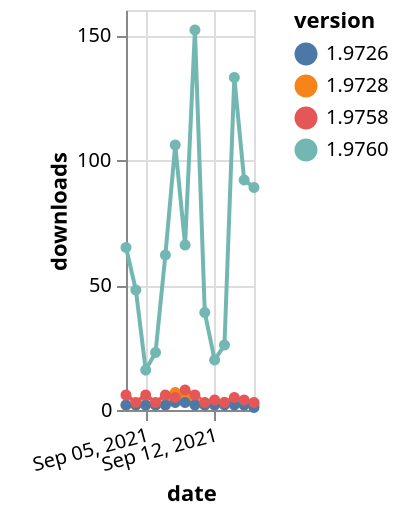 {"$schema": "https://vega.github.io/schema/vega-lite/v5.json", "description": "A simple bar chart with embedded data.", "data": {"values": [{"date": "2021-09-03", "total": 58591, "delta": 65, "version": "1.9760"}, {"date": "2021-09-04", "total": 58639, "delta": 48, "version": "1.9760"}, {"date": "2021-09-05", "total": 58655, "delta": 16, "version": "1.9760"}, {"date": "2021-09-06", "total": 58678, "delta": 23, "version": "1.9760"}, {"date": "2021-09-07", "total": 58740, "delta": 62, "version": "1.9760"}, {"date": "2021-09-08", "total": 58846, "delta": 106, "version": "1.9760"}, {"date": "2021-09-09", "total": 58912, "delta": 66, "version": "1.9760"}, {"date": "2021-09-10", "total": 59064, "delta": 152, "version": "1.9760"}, {"date": "2021-09-11", "total": 59103, "delta": 39, "version": "1.9760"}, {"date": "2021-09-12", "total": 59123, "delta": 20, "version": "1.9760"}, {"date": "2021-09-13", "total": 59149, "delta": 26, "version": "1.9760"}, {"date": "2021-09-14", "total": 59282, "delta": 133, "version": "1.9760"}, {"date": "2021-09-15", "total": 59374, "delta": 92, "version": "1.9760"}, {"date": "2021-09-16", "total": 59463, "delta": 89, "version": "1.9760"}, {"date": "2021-09-03", "total": 14594, "delta": 2, "version": "1.9728"}, {"date": "2021-09-04", "total": 14596, "delta": 2, "version": "1.9728"}, {"date": "2021-09-05", "total": 14598, "delta": 2, "version": "1.9728"}, {"date": "2021-09-06", "total": 14600, "delta": 2, "version": "1.9728"}, {"date": "2021-09-07", "total": 14602, "delta": 2, "version": "1.9728"}, {"date": "2021-09-08", "total": 14609, "delta": 7, "version": "1.9728"}, {"date": "2021-09-09", "total": 14614, "delta": 5, "version": "1.9728"}, {"date": "2021-09-10", "total": 14618, "delta": 4, "version": "1.9728"}, {"date": "2021-09-11", "total": 14620, "delta": 2, "version": "1.9728"}, {"date": "2021-09-12", "total": 14622, "delta": 2, "version": "1.9728"}, {"date": "2021-09-13", "total": 14625, "delta": 3, "version": "1.9728"}, {"date": "2021-09-14", "total": 14628, "delta": 3, "version": "1.9728"}, {"date": "2021-09-15", "total": 14630, "delta": 2, "version": "1.9728"}, {"date": "2021-09-16", "total": 14632, "delta": 2, "version": "1.9728"}, {"date": "2021-09-03", "total": 2517, "delta": 2, "version": "1.9726"}, {"date": "2021-09-04", "total": 2519, "delta": 2, "version": "1.9726"}, {"date": "2021-09-05", "total": 2521, "delta": 2, "version": "1.9726"}, {"date": "2021-09-06", "total": 2523, "delta": 2, "version": "1.9726"}, {"date": "2021-09-07", "total": 2525, "delta": 2, "version": "1.9726"}, {"date": "2021-09-08", "total": 2528, "delta": 3, "version": "1.9726"}, {"date": "2021-09-09", "total": 2531, "delta": 3, "version": "1.9726"}, {"date": "2021-09-10", "total": 2533, "delta": 2, "version": "1.9726"}, {"date": "2021-09-11", "total": 2535, "delta": 2, "version": "1.9726"}, {"date": "2021-09-12", "total": 2537, "delta": 2, "version": "1.9726"}, {"date": "2021-09-13", "total": 2539, "delta": 2, "version": "1.9726"}, {"date": "2021-09-14", "total": 2541, "delta": 2, "version": "1.9726"}, {"date": "2021-09-15", "total": 2543, "delta": 2, "version": "1.9726"}, {"date": "2021-09-16", "total": 2544, "delta": 1, "version": "1.9726"}, {"date": "2021-09-03", "total": 22881, "delta": 6, "version": "1.9758"}, {"date": "2021-09-04", "total": 22884, "delta": 3, "version": "1.9758"}, {"date": "2021-09-05", "total": 22890, "delta": 6, "version": "1.9758"}, {"date": "2021-09-06", "total": 22893, "delta": 3, "version": "1.9758"}, {"date": "2021-09-07", "total": 22899, "delta": 6, "version": "1.9758"}, {"date": "2021-09-08", "total": 22904, "delta": 5, "version": "1.9758"}, {"date": "2021-09-09", "total": 22912, "delta": 8, "version": "1.9758"}, {"date": "2021-09-10", "total": 22918, "delta": 6, "version": "1.9758"}, {"date": "2021-09-11", "total": 22921, "delta": 3, "version": "1.9758"}, {"date": "2021-09-12", "total": 22925, "delta": 4, "version": "1.9758"}, {"date": "2021-09-13", "total": 22928, "delta": 3, "version": "1.9758"}, {"date": "2021-09-14", "total": 22933, "delta": 5, "version": "1.9758"}, {"date": "2021-09-15", "total": 22937, "delta": 4, "version": "1.9758"}, {"date": "2021-09-16", "total": 22940, "delta": 3, "version": "1.9758"}]}, "width": "container", "mark": {"type": "line", "point": {"filled": true}}, "encoding": {"x": {"field": "date", "type": "temporal", "timeUnit": "yearmonthdate", "title": "date", "axis": {"labelAngle": -15}}, "y": {"field": "delta", "type": "quantitative", "title": "downloads"}, "color": {"field": "version", "type": "nominal"}, "tooltip": {"field": "delta"}}}